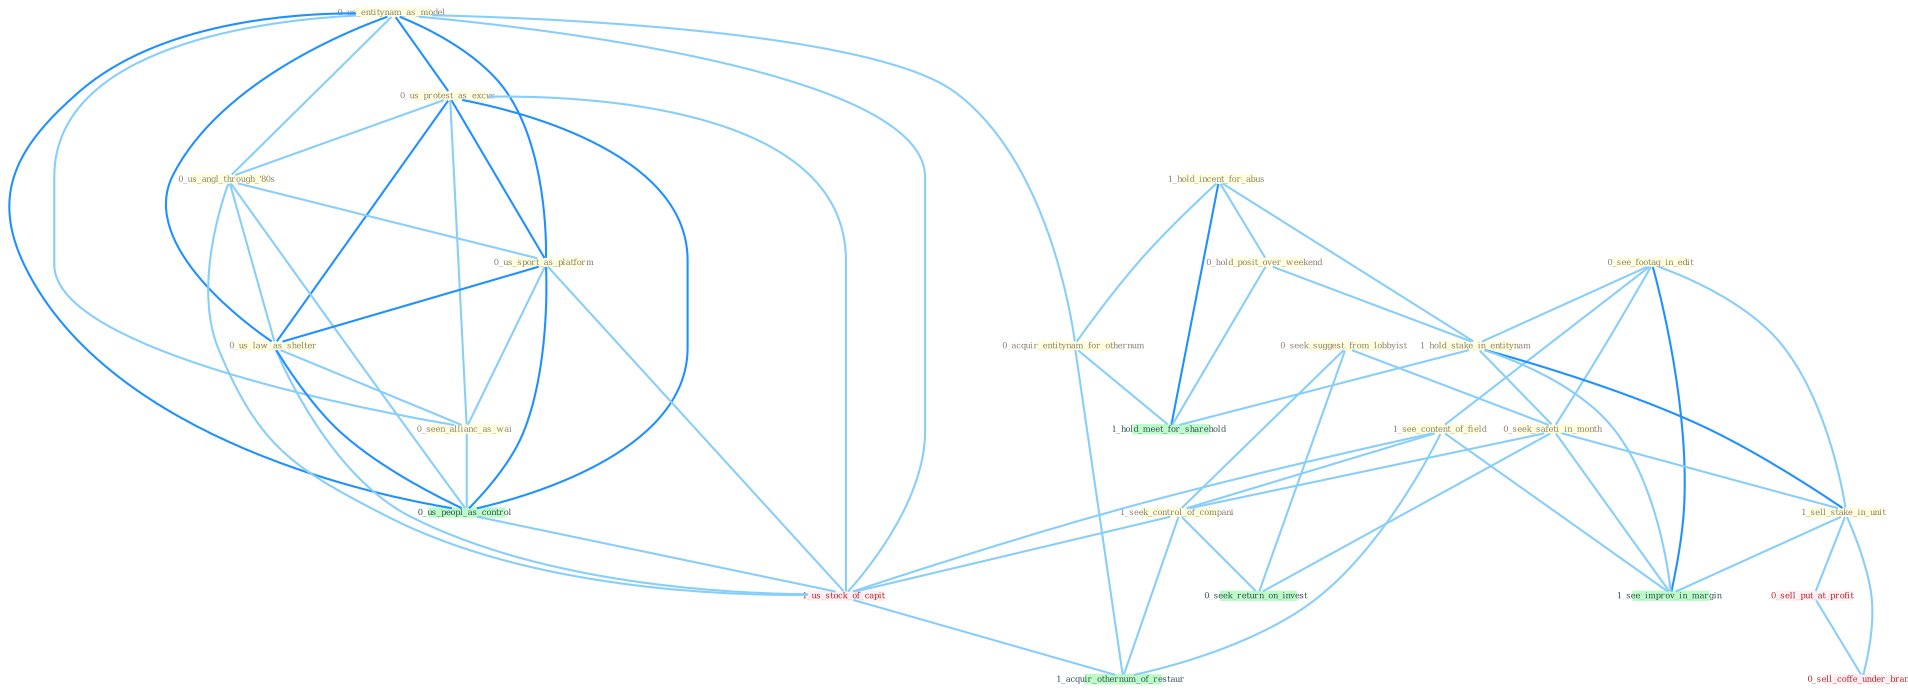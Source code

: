 Graph G{ 
    node
    [shape=polygon,style=filled,width=.5,height=.06,color="#BDFCC9",fixedsize=true,fontsize=4,
    fontcolor="#2f4f4f"];
    {node
    [color="#ffffe0", fontcolor="#8b7d6b"] "1_hold_incent_for_abus " "0_us_entitynam_as_model " "0_see_footag_in_edit " "0_us_protest_as_excus " "0_hold_posit_over_weekend " "0_seek_suggest_from_lobbyist " "1_hold_stake_in_entitynam " "0_us_angl_through_'80s " "0_us_sport_as_platform " "0_seek_safeti_in_month " "0_acquir_entitynam_for_othernum " "1_sell_stake_in_unit " "1_see_content_of_field " "0_us_law_as_shelter " "0_seen_allianc_as_wai " "1_seek_control_of_compani "}
{node [color="#fff0f5", fontcolor="#b22222"] "0_sell_put_at_profit " "1_us_stock_of_capit " "0_sell_coffe_under_brand "}
edge [color="#B0E2FF"];

	"1_hold_incent_for_abus " -- "0_hold_posit_over_weekend " [w="1", color="#87cefa" ];
	"1_hold_incent_for_abus " -- "1_hold_stake_in_entitynam " [w="1", color="#87cefa" ];
	"1_hold_incent_for_abus " -- "0_acquir_entitynam_for_othernum " [w="1", color="#87cefa" ];
	"1_hold_incent_for_abus " -- "1_hold_meet_for_sharehold " [w="2", color="#1e90ff" , len=0.8];
	"0_us_entitynam_as_model " -- "0_us_protest_as_excus " [w="2", color="#1e90ff" , len=0.8];
	"0_us_entitynam_as_model " -- "0_us_angl_through_'80s " [w="1", color="#87cefa" ];
	"0_us_entitynam_as_model " -- "0_us_sport_as_platform " [w="2", color="#1e90ff" , len=0.8];
	"0_us_entitynam_as_model " -- "0_acquir_entitynam_for_othernum " [w="1", color="#87cefa" ];
	"0_us_entitynam_as_model " -- "0_us_law_as_shelter " [w="2", color="#1e90ff" , len=0.8];
	"0_us_entitynam_as_model " -- "0_seen_allianc_as_wai " [w="1", color="#87cefa" ];
	"0_us_entitynam_as_model " -- "0_us_peopl_as_control " [w="2", color="#1e90ff" , len=0.8];
	"0_us_entitynam_as_model " -- "1_us_stock_of_capit " [w="1", color="#87cefa" ];
	"0_see_footag_in_edit " -- "1_hold_stake_in_entitynam " [w="1", color="#87cefa" ];
	"0_see_footag_in_edit " -- "0_seek_safeti_in_month " [w="1", color="#87cefa" ];
	"0_see_footag_in_edit " -- "1_sell_stake_in_unit " [w="1", color="#87cefa" ];
	"0_see_footag_in_edit " -- "1_see_content_of_field " [w="1", color="#87cefa" ];
	"0_see_footag_in_edit " -- "1_see_improv_in_margin " [w="2", color="#1e90ff" , len=0.8];
	"0_us_protest_as_excus " -- "0_us_angl_through_'80s " [w="1", color="#87cefa" ];
	"0_us_protest_as_excus " -- "0_us_sport_as_platform " [w="2", color="#1e90ff" , len=0.8];
	"0_us_protest_as_excus " -- "0_us_law_as_shelter " [w="2", color="#1e90ff" , len=0.8];
	"0_us_protest_as_excus " -- "0_seen_allianc_as_wai " [w="1", color="#87cefa" ];
	"0_us_protest_as_excus " -- "0_us_peopl_as_control " [w="2", color="#1e90ff" , len=0.8];
	"0_us_protest_as_excus " -- "1_us_stock_of_capit " [w="1", color="#87cefa" ];
	"0_hold_posit_over_weekend " -- "1_hold_stake_in_entitynam " [w="1", color="#87cefa" ];
	"0_hold_posit_over_weekend " -- "1_hold_meet_for_sharehold " [w="1", color="#87cefa" ];
	"0_seek_suggest_from_lobbyist " -- "0_seek_safeti_in_month " [w="1", color="#87cefa" ];
	"0_seek_suggest_from_lobbyist " -- "1_seek_control_of_compani " [w="1", color="#87cefa" ];
	"0_seek_suggest_from_lobbyist " -- "0_seek_return_on_invest " [w="1", color="#87cefa" ];
	"1_hold_stake_in_entitynam " -- "0_seek_safeti_in_month " [w="1", color="#87cefa" ];
	"1_hold_stake_in_entitynam " -- "1_sell_stake_in_unit " [w="2", color="#1e90ff" , len=0.8];
	"1_hold_stake_in_entitynam " -- "1_see_improv_in_margin " [w="1", color="#87cefa" ];
	"1_hold_stake_in_entitynam " -- "1_hold_meet_for_sharehold " [w="1", color="#87cefa" ];
	"0_us_angl_through_'80s " -- "0_us_sport_as_platform " [w="1", color="#87cefa" ];
	"0_us_angl_through_'80s " -- "0_us_law_as_shelter " [w="1", color="#87cefa" ];
	"0_us_angl_through_'80s " -- "0_us_peopl_as_control " [w="1", color="#87cefa" ];
	"0_us_angl_through_'80s " -- "1_us_stock_of_capit " [w="1", color="#87cefa" ];
	"0_us_sport_as_platform " -- "0_us_law_as_shelter " [w="2", color="#1e90ff" , len=0.8];
	"0_us_sport_as_platform " -- "0_seen_allianc_as_wai " [w="1", color="#87cefa" ];
	"0_us_sport_as_platform " -- "0_us_peopl_as_control " [w="2", color="#1e90ff" , len=0.8];
	"0_us_sport_as_platform " -- "1_us_stock_of_capit " [w="1", color="#87cefa" ];
	"0_seek_safeti_in_month " -- "1_sell_stake_in_unit " [w="1", color="#87cefa" ];
	"0_seek_safeti_in_month " -- "1_seek_control_of_compani " [w="1", color="#87cefa" ];
	"0_seek_safeti_in_month " -- "0_seek_return_on_invest " [w="1", color="#87cefa" ];
	"0_seek_safeti_in_month " -- "1_see_improv_in_margin " [w="1", color="#87cefa" ];
	"0_acquir_entitynam_for_othernum " -- "1_hold_meet_for_sharehold " [w="1", color="#87cefa" ];
	"0_acquir_entitynam_for_othernum " -- "1_acquir_othernum_of_restaur " [w="1", color="#87cefa" ];
	"1_sell_stake_in_unit " -- "0_sell_put_at_profit " [w="1", color="#87cefa" ];
	"1_sell_stake_in_unit " -- "1_see_improv_in_margin " [w="1", color="#87cefa" ];
	"1_sell_stake_in_unit " -- "0_sell_coffe_under_brand " [w="1", color="#87cefa" ];
	"1_see_content_of_field " -- "1_seek_control_of_compani " [w="1", color="#87cefa" ];
	"1_see_content_of_field " -- "1_us_stock_of_capit " [w="1", color="#87cefa" ];
	"1_see_content_of_field " -- "1_see_improv_in_margin " [w="1", color="#87cefa" ];
	"1_see_content_of_field " -- "1_acquir_othernum_of_restaur " [w="1", color="#87cefa" ];
	"0_us_law_as_shelter " -- "0_seen_allianc_as_wai " [w="1", color="#87cefa" ];
	"0_us_law_as_shelter " -- "0_us_peopl_as_control " [w="2", color="#1e90ff" , len=0.8];
	"0_us_law_as_shelter " -- "1_us_stock_of_capit " [w="1", color="#87cefa" ];
	"0_seen_allianc_as_wai " -- "0_us_peopl_as_control " [w="1", color="#87cefa" ];
	"1_seek_control_of_compani " -- "0_seek_return_on_invest " [w="1", color="#87cefa" ];
	"1_seek_control_of_compani " -- "1_us_stock_of_capit " [w="1", color="#87cefa" ];
	"1_seek_control_of_compani " -- "1_acquir_othernum_of_restaur " [w="1", color="#87cefa" ];
	"0_us_peopl_as_control " -- "1_us_stock_of_capit " [w="1", color="#87cefa" ];
	"0_sell_put_at_profit " -- "0_sell_coffe_under_brand " [w="1", color="#87cefa" ];
	"1_us_stock_of_capit " -- "1_acquir_othernum_of_restaur " [w="1", color="#87cefa" ];
}